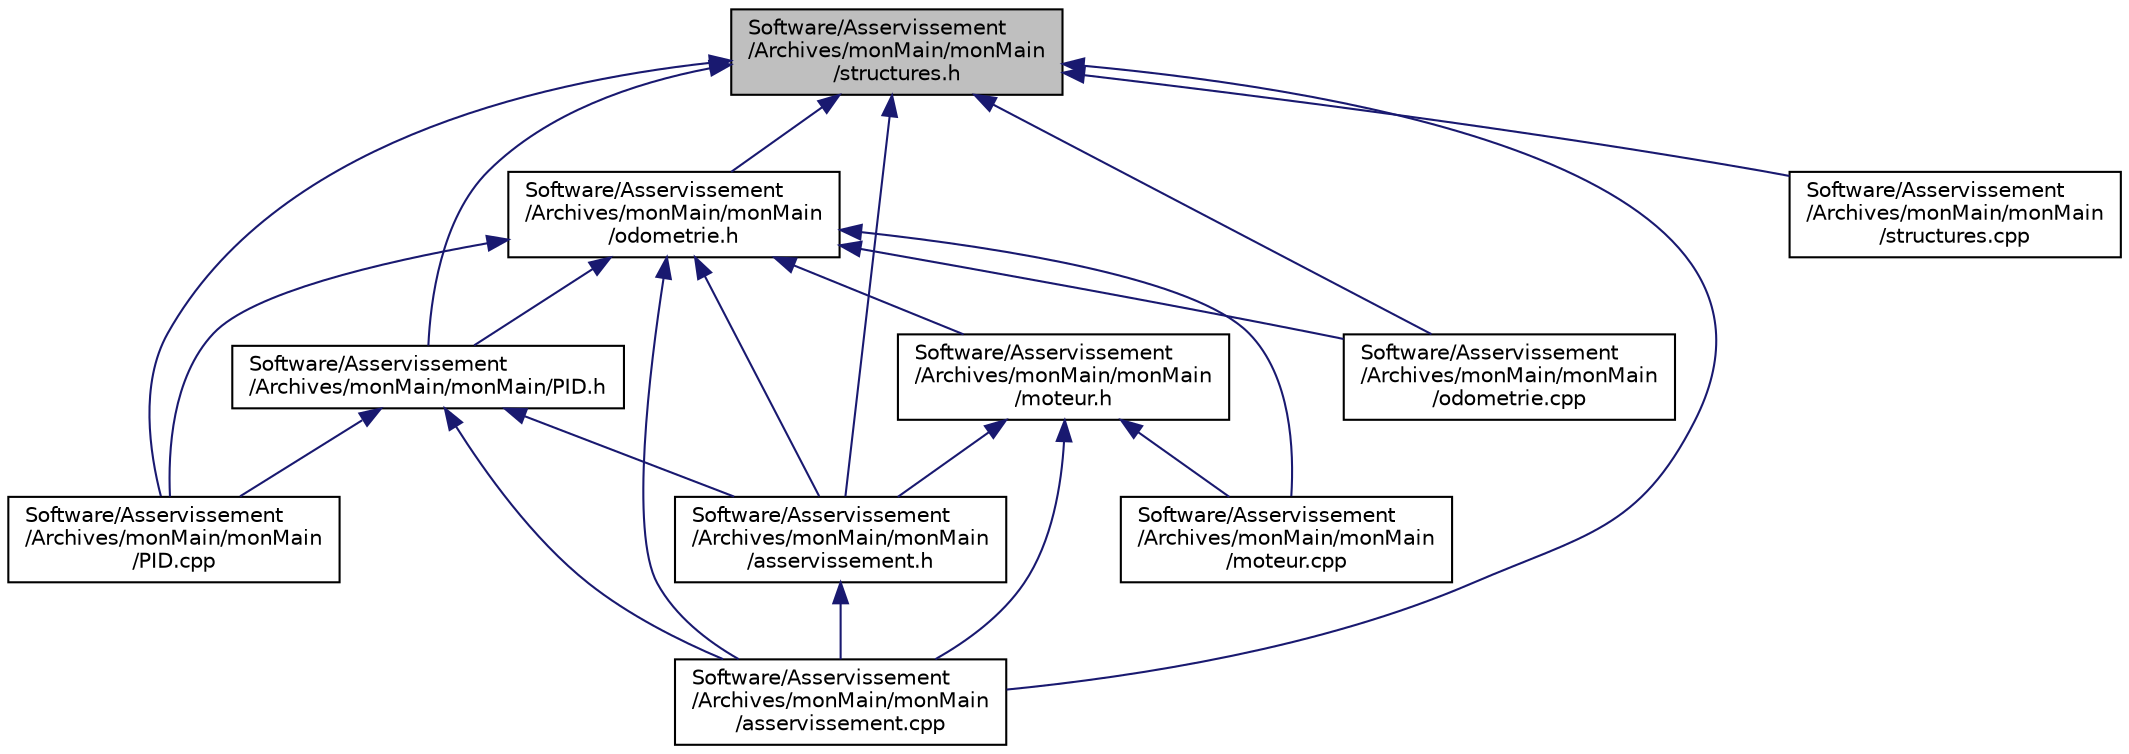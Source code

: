 digraph "Software/Asservissement/Archives/monMain/monMain/structures.h"
{
  edge [fontname="Helvetica",fontsize="10",labelfontname="Helvetica",labelfontsize="10"];
  node [fontname="Helvetica",fontsize="10",shape=record];
  Node1 [label="Software/Asservissement\l/Archives/monMain/monMain\l/structures.h",height=0.2,width=0.4,color="black", fillcolor="grey75", style="filled" fontcolor="black"];
  Node1 -> Node2 [dir="back",color="midnightblue",fontsize="10",style="solid",fontname="Helvetica"];
  Node2 [label="Software/Asservissement\l/Archives/monMain/monMain\l/asservissement.h",height=0.2,width=0.4,color="black", fillcolor="white", style="filled",URL="$mon_main_2mon_main_2asservissement_8h.html"];
  Node2 -> Node3 [dir="back",color="midnightblue",fontsize="10",style="solid",fontname="Helvetica"];
  Node3 [label="Software/Asservissement\l/Archives/monMain/monMain\l/asservissement.cpp",height=0.2,width=0.4,color="black", fillcolor="white", style="filled",URL="$mon_main_2mon_main_2asservissement_8cpp.html"];
  Node1 -> Node4 [dir="back",color="midnightblue",fontsize="10",style="solid",fontname="Helvetica"];
  Node4 [label="Software/Asservissement\l/Archives/monMain/monMain\l/odometrie.h",height=0.2,width=0.4,color="black", fillcolor="white", style="filled",URL="$mon_main_2mon_main_2odometrie_8h.html"];
  Node4 -> Node2 [dir="back",color="midnightblue",fontsize="10",style="solid",fontname="Helvetica"];
  Node4 -> Node5 [dir="back",color="midnightblue",fontsize="10",style="solid",fontname="Helvetica"];
  Node5 [label="Software/Asservissement\l/Archives/monMain/monMain\l/moteur.h",height=0.2,width=0.4,color="black", fillcolor="white", style="filled",URL="$mon_main_2mon_main_2moteur_8h.html"];
  Node5 -> Node2 [dir="back",color="midnightblue",fontsize="10",style="solid",fontname="Helvetica"];
  Node5 -> Node3 [dir="back",color="midnightblue",fontsize="10",style="solid",fontname="Helvetica"];
  Node5 -> Node6 [dir="back",color="midnightblue",fontsize="10",style="solid",fontname="Helvetica"];
  Node6 [label="Software/Asservissement\l/Archives/monMain/monMain\l/moteur.cpp",height=0.2,width=0.4,color="black", fillcolor="white", style="filled",URL="$mon_main_2mon_main_2moteur_8cpp.html"];
  Node4 -> Node7 [dir="back",color="midnightblue",fontsize="10",style="solid",fontname="Helvetica"];
  Node7 [label="Software/Asservissement\l/Archives/monMain/monMain/PID.h",height=0.2,width=0.4,color="black", fillcolor="white", style="filled",URL="$mon_main_2mon_main_2_p_i_d_8h.html"];
  Node7 -> Node2 [dir="back",color="midnightblue",fontsize="10",style="solid",fontname="Helvetica"];
  Node7 -> Node3 [dir="back",color="midnightblue",fontsize="10",style="solid",fontname="Helvetica"];
  Node7 -> Node8 [dir="back",color="midnightblue",fontsize="10",style="solid",fontname="Helvetica"];
  Node8 [label="Software/Asservissement\l/Archives/monMain/monMain\l/PID.cpp",height=0.2,width=0.4,color="black", fillcolor="white", style="filled",URL="$mon_main_2mon_main_2_p_i_d_8cpp.html"];
  Node4 -> Node3 [dir="back",color="midnightblue",fontsize="10",style="solid",fontname="Helvetica"];
  Node4 -> Node6 [dir="back",color="midnightblue",fontsize="10",style="solid",fontname="Helvetica"];
  Node4 -> Node9 [dir="back",color="midnightblue",fontsize="10",style="solid",fontname="Helvetica"];
  Node9 [label="Software/Asservissement\l/Archives/monMain/monMain\l/odometrie.cpp",height=0.2,width=0.4,color="black", fillcolor="white", style="filled",URL="$mon_main_2mon_main_2odometrie_8cpp.html"];
  Node4 -> Node8 [dir="back",color="midnightblue",fontsize="10",style="solid",fontname="Helvetica"];
  Node1 -> Node7 [dir="back",color="midnightblue",fontsize="10",style="solid",fontname="Helvetica"];
  Node1 -> Node3 [dir="back",color="midnightblue",fontsize="10",style="solid",fontname="Helvetica"];
  Node1 -> Node9 [dir="back",color="midnightblue",fontsize="10",style="solid",fontname="Helvetica"];
  Node1 -> Node8 [dir="back",color="midnightblue",fontsize="10",style="solid",fontname="Helvetica"];
  Node1 -> Node10 [dir="back",color="midnightblue",fontsize="10",style="solid",fontname="Helvetica"];
  Node10 [label="Software/Asservissement\l/Archives/monMain/monMain\l/structures.cpp",height=0.2,width=0.4,color="black", fillcolor="white", style="filled",URL="$structures_8cpp.html",tooltip="definition des structures "];
}

